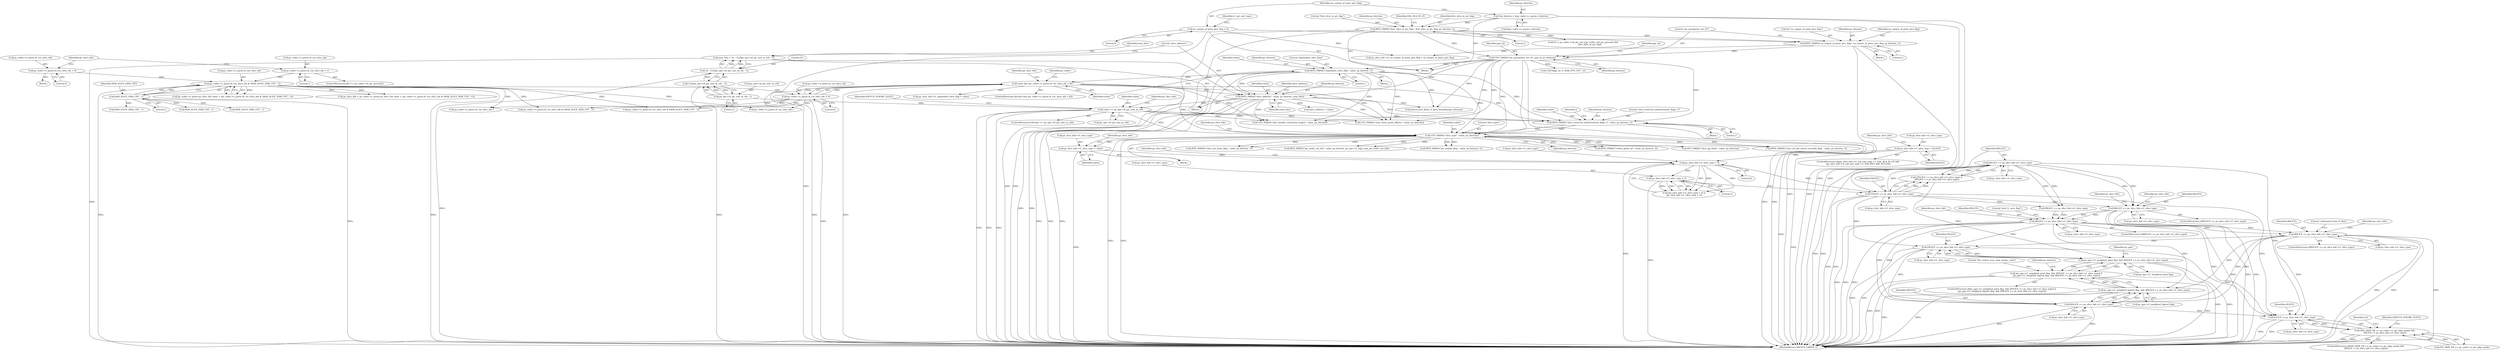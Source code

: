 digraph "0_Android_913d9e8d93d6b81bb8eac3fc2c1426651f5b259d@pointer" {
"1001224" [label="(Call,BSLICE == ps_slice_hdr->i1_slice_type)"];
"1001164" [label="(Call,BSLICE == ps_slice_hdr->i1_slice_type)"];
"1001159" [label="(Call,PSLICE == ps_slice_hdr->i1_slice_type)"];
"1000621" [label="(Call,ps_slice_hdr->i1_slice_type < 0)"];
"1000597" [label="(Call,ps_slice_hdr->i1_slice_type = value)"];
"1000593" [label="(Call,UEV_PARSE(\"slice_type\", value, ps_bitstrm))"];
"1000588" [label="(Call,BITS_PARSE(\"slice_reserved_undetermined_flag[ i ]\", value, ps_bitstrm, 1))"];
"1000538" [label="(Call,value >= ps_sps->i4_pic_size_in_ctb)"];
"1000529" [label="(Call,BITS_PARSE(\"slice_address\", value, ps_bitstrm, num_bits))"];
"1000429" [label="(Call,value && (ps_codec->s_parse.i4_cur_slice_idx > 0))"];
"1000423" [label="(Call,BITS_PARSE(\"dependent_slice_flag\", value, ps_bitstrm, 1))"];
"1000210" [label="(Call,UEV_PARSE(\"pic_parameter_set_id\", pps_id, ps_bitstrm))"];
"1000191" [label="(Call,BITS_PARSE(\"first_slice_in_pic_flag\", first_slice_in_pic_flag, ps_bitstrm, 1))"];
"1000148" [label="(Call,*ps_bitstrm = &ps_codec->s_parse.s_bitstrm)"];
"1000205" [label="(Call,BITS_PARSE(\"no_output_of_prior_pics_flag\", no_output_of_prior_pics_flag, ps_bitstrm, 1))"];
"1000160" [label="(Call,no_output_of_prior_pics_flag = 0)"];
"1000431" [label="(Call,ps_codec->s_parse.i4_cur_slice_idx > 0)"];
"1000406" [label="(Call,ps_codec->s_parse.i4_cur_slice_idx & (MAX_SLICE_HDR_CNT - 1))"];
"1000376" [label="(Call,ps_codec->s_parse.i4_cur_slice_idx = 0)"];
"1000391" [label="(Call,ps_codec->s_parse.i4_cur_slice_idx = 1)"];
"1000412" [label="(Call,MAX_SLICE_HDR_CNT - 1)"];
"1000519" [label="(Call,num_bits = 32 - CLZ(ps_sps->i4_pic_size_in_ctb - 1))"];
"1000521" [label="(Call,32 - CLZ(ps_sps->i4_pic_size_in_ctb - 1))"];
"1000523" [label="(Call,CLZ(ps_sps->i4_pic_size_in_ctb - 1))"];
"1000524" [label="(Call,ps_sps->i4_pic_size_in_ctb - 1)"];
"1000614" [label="(Call,ps_slice_hdr->i1_slice_type = ISLICE)"];
"1000626" [label="(Call,ps_slice_hdr->i1_slice_type > 2)"];
"1001297" [label="(Call,BSLICE == ps_slice_hdr->i1_slice_type)"];
"1001349" [label="(Call,BSLICE == ps_slice_hdr->i1_slice_type)"];
"1001414" [label="(Call,PSLICE == ps_slice_hdr->i1_slice_type)"];
"1001410" [label="(Call,ps_pps->i1_weighted_pred_flag  && (PSLICE == ps_slice_hdr->i1_slice_type))"];
"1001409" [label="(Call,(ps_pps->i1_weighted_pred_flag  && (PSLICE == ps_slice_hdr->i1_slice_type)) ||\n (ps_pps->i1_weighted_bipred_flag  && (BSLICE == ps_slice_hdr->i1_slice_type)))"];
"1001423" [label="(Call,BSLICE == ps_slice_hdr->i1_slice_type)"];
"1001419" [label="(Call,ps_pps->i1_weighted_bipred_flag  && (BSLICE == ps_slice_hdr->i1_slice_type))"];
"1002610" [label="(Call,ISLICE != ps_slice_hdr->i1_slice_type)"];
"1002604" [label="(Call,(IVD_SKIP_PB == ps_codec->e_pic_skip_mode) &&\n (ISLICE != ps_slice_hdr->i1_slice_type))"];
"1000519" [label="(Call,num_bits = 32 - CLZ(ps_sps->i4_pic_size_in_ctb - 1))"];
"1001408" [label="(ControlStructure,if((ps_pps->i1_weighted_pred_flag  && (PSLICE == ps_slice_hdr->i1_slice_type)) ||\n (ps_pps->i1_weighted_bipred_flag  && (BSLICE == ps_slice_hdr->i1_slice_type))))"];
"1000382" [label="(Literal,0)"];
"1001159" [label="(Call,PSLICE == ps_slice_hdr->i1_slice_type)"];
"1001416" [label="(Call,ps_slice_hdr->i1_slice_type)"];
"1002620" [label="(MethodReturn,IHEVCD_ERROR_T)"];
"1000391" [label="(Call,ps_codec->s_parse.i4_cur_slice_idx = 1)"];
"1001455" [label="(Call,SEV_PARSE(\"slice_qp_delta\", value, ps_bitstrm))"];
"1002605" [label="(Call,IVD_SKIP_PB == ps_codec->e_pic_skip_mode)"];
"1001158" [label="(Call,(PSLICE == ps_slice_hdr->i1_slice_type) ||\n (BSLICE == ps_slice_hdr->i1_slice_type))"];
"1000199" [label="(Identifier,NAL_BLA_W_LP)"];
"1000533" [label="(Identifier,num_bits)"];
"1000375" [label="(Block,)"];
"1000595" [label="(Identifier,value)"];
"1000590" [label="(Identifier,value)"];
"1000622" [label="(Call,ps_slice_hdr->i1_slice_type)"];
"1000207" [label="(Identifier,no_output_of_prior_pics_flag)"];
"1001421" [label="(Identifier,ps_pps)"];
"1000628" [label="(Identifier,ps_slice_hdr)"];
"1000191" [label="(Call,BITS_PARSE(\"first_slice_in_pic_flag\", first_slice_in_pic_flag, ps_bitstrm, 1))"];
"1000528" [label="(Literal,1)"];
"1000376" [label="(Call,ps_codec->s_parse.i4_cur_slice_idx = 0)"];
"1000555" [label="(Block,)"];
"1002604" [label="(Call,(IVD_SKIP_PB == ps_codec->e_pic_skip_mode) &&\n (ISLICE != ps_slice_hdr->i1_slice_type))"];
"1001410" [label="(Call,ps_pps->i1_weighted_pred_flag  && (PSLICE == ps_slice_hdr->i1_slice_type))"];
"1001170" [label="(Call,BITS_PARSE(\"num_ref_idx_active_override_flag\", value, ps_bitstrm, 1))"];
"1000377" [label="(Call,ps_codec->s_parse.i4_cur_slice_idx)"];
"1001164" [label="(Call,BSLICE == ps_slice_hdr->i1_slice_type)"];
"1001772" [label="(Call,ps_codec->s_parse.i4_cur_slice_idx--)"];
"1000161" [label="(Identifier,no_output_of_prior_pics_flag)"];
"1000532" [label="(Identifier,ps_bitstrm)"];
"1000586" [label="(Identifier,i)"];
"1000594" [label="(Literal,\"slice_type\")"];
"1002603" [label="(ControlStructure,if((IVD_SKIP_PB == ps_codec->e_pic_skip_mode) &&\n (ISLICE != ps_slice_hdr->i1_slice_type)))"];
"1001107" [label="(Call,BITS_PARSE(\"slice_sao_luma_flag\", value, ps_bitstrm, 1))"];
"1000601" [label="(Identifier,value)"];
"1001415" [label="(Identifier,PSLICE)"];
"1000162" [label="(Literal,0)"];
"1000517" [label="(Block,)"];
"1001423" [label="(Call,BSLICE == ps_slice_hdr->i1_slice_type)"];
"1000614" [label="(Call,ps_slice_hdr->i1_slice_type = ISLICE)"];
"1000615" [label="(Call,ps_slice_hdr->i1_slice_type)"];
"1000285" [label="(Call,(0 != ps_codec->u4_pic_cnt || ps_codec->i4_pic_present) &&\n                    first_slice_in_pic_flag)"];
"1000206" [label="(Literal,\"no_output_of_prior_pics_flag\")"];
"1000591" [label="(Identifier,ps_bitstrm)"];
"1000625" [label="(Literal,0)"];
"1002527" [label="(Call,MAX_SLICE_HDR_CNT - 1)"];
"1000683" [label="(Call,BITS_PARSE(\"pic_order_cnt_lsb\", value, ps_bitstrm, ps_sps->i1_log2_max_pic_order_cnt_lsb))"];
"1000437" [label="(Literal,0)"];
"1000530" [label="(Literal,\"slice_address\")"];
"1000502" [label="(Call,ps_slice_hdr->i1_no_output_of_prior_pics_flag = no_output_of_prior_pics_flag)"];
"1000620" [label="(Call,(ps_slice_hdr->i1_slice_type < 0) ||\n (ps_slice_hdr->i1_slice_type > 2))"];
"1000204" [label="(Block,)"];
"1001425" [label="(Call,ps_slice_hdr->i1_slice_type)"];
"1001165" [label="(Identifier,BSLICE)"];
"1000461" [label="(Call,ps_slice_hdr->i1_dependent_slice_flag = value)"];
"1000587" [label="(Block,)"];
"1000630" [label="(Literal,2)"];
"1002612" [label="(Call,ps_slice_hdr->i1_slice_type)"];
"1000212" [label="(Identifier,pps_id)"];
"1000205" [label="(Call,BITS_PARSE(\"no_output_of_prior_pics_flag\", no_output_of_prior_pics_flag, ps_bitstrm, 1))"];
"1000597" [label="(Call,ps_slice_hdr->i1_slice_type = value)"];
"1000413" [label="(Identifier,MAX_SLICE_HDR_CNT)"];
"1001226" [label="(Call,ps_slice_hdr->i1_slice_type)"];
"1001296" [label="(ControlStructure,if(BSLICE == ps_slice_hdr->i1_slice_type))"];
"1000422" [label="(Block,)"];
"1000428" [label="(ControlStructure,if(value && (ps_codec->s_parse.i4_cur_slice_idx > 0)))"];
"1000432" [label="(Call,ps_codec->s_parse.i4_cur_slice_idx)"];
"1000531" [label="(Identifier,value)"];
"1000623" [label="(Identifier,ps_slice_hdr)"];
"1001351" [label="(Call,ps_slice_hdr->i1_slice_type)"];
"1000150" [label="(Call,&ps_codec->s_parse.s_bitstrm)"];
"1000216" [label="(Call,CLIP3(pps_id, 0, MAX_PPS_CNT - 2))"];
"1001232" [label="(Identifier,ps_slice_hdr)"];
"1001430" [label="(Identifier,ps_bitstrm)"];
"1000165" [label="(Identifier,i1_nal_unit_type)"];
"1002521" [label="(Call,ps_codec->s_parse.i4_cur_slice_idx & (MAX_SLICE_HDR_CNT - 1))"];
"1000618" [label="(Identifier,ISLICE)"];
"1001424" [label="(Identifier,BSLICE)"];
"1000535" [label="(Identifier,slice_address)"];
"1001348" [label="(ControlStructure,if(BSLICE == ps_slice_hdr->i1_slice_type))"];
"1001411" [label="(Call,ps_pps->i1_weighted_pred_flag)"];
"1000209" [label="(Literal,1)"];
"1000593" [label="(Call,UEV_PARSE(\"slice_type\", value, ps_bitstrm))"];
"1001315" [label="(Identifier,ps_slice_hdr)"];
"1002017" [label="(Call,ihevcd_bits_flush_to_byte_boundary(ps_bitstrm))"];
"1000160" [label="(Call,no_output_of_prior_pics_flag = 0)"];
"1000589" [label="(Literal,\"slice_reserved_undetermined_flag[ i ]\")"];
"1001166" [label="(Call,ps_slice_hdr->i1_slice_type)"];
"1000430" [label="(Identifier,value)"];
"1000521" [label="(Call,32 - CLZ(ps_sps->i4_pic_size_in_ctb - 1))"];
"1000132" [label="(Block,)"];
"1001297" [label="(Call,BSLICE == ps_slice_hdr->i1_slice_type)"];
"1001299" [label="(Call,ps_slice_hdr->i1_slice_type)"];
"1000385" [label="(ControlStructure,if(0 == ps_codec->i4_pic_present))"];
"1000529" [label="(Call,BITS_PARSE(\"slice_address\", value, ps_bitstrm, num_bits))"];
"1002610" [label="(Call,ISLICE != ps_slice_hdr->i1_slice_type)"];
"1000463" [label="(Identifier,ps_slice_hdr)"];
"1000392" [label="(Call,ps_codec->s_parse.i4_cur_slice_idx)"];
"1000537" [label="(ControlStructure,if(value >= ps_sps->i4_pic_size_in_ctb))"];
"1000425" [label="(Identifier,value)"];
"1001419" [label="(Call,ps_pps->i1_weighted_bipred_flag  && (BSLICE == ps_slice_hdr->i1_slice_type))"];
"1000599" [label="(Identifier,ps_slice_hdr)"];
"1001225" [label="(Identifier,BSLICE)"];
"1000426" [label="(Identifier,ps_bitstrm)"];
"1000588" [label="(Call,BITS_PARSE(\"slice_reserved_undetermined_flag[ i ]\", value, ps_bitstrm, 1))"];
"1001350" [label="(Identifier,BSLICE)"];
"1000193" [label="(Identifier,first_slice_in_pic_flag)"];
"1000431" [label="(Call,ps_codec->s_parse.i4_cur_slice_idx > 0)"];
"1000520" [label="(Identifier,num_bits)"];
"1000407" [label="(Call,ps_codec->s_parse.i4_cur_slice_idx)"];
"1000208" [label="(Identifier,ps_bitstrm)"];
"1000211" [label="(Literal,\"pic_parameter_set_id\")"];
"1000406" [label="(Call,ps_codec->s_parse.i4_cur_slice_idx & (MAX_SLICE_HDR_CNT - 1))"];
"1000627" [label="(Call,ps_slice_hdr->i1_slice_type)"];
"1000626" [label="(Call,ps_slice_hdr->i1_slice_type > 2)"];
"1000400" [label="(Call,ps_codec->s_parse.ps_slice_hdr_base + (ps_codec->s_parse.i4_cur_slice_idx & (MAX_SLICE_HDR_CNT - 1)))"];
"1000192" [label="(Literal,\"first_slice_in_pic_flag\")"];
"1000195" [label="(Literal,1)"];
"1000210" [label="(Call,UEV_PARSE(\"pic_parameter_set_id\", pps_id, ps_bitstrm))"];
"1001160" [label="(Identifier,PSLICE)"];
"1000660" [label="(Call,BITS_PARSE(\"colour_plane_id\", value, ps_bitstrm, 2))"];
"1002611" [label="(Identifier,ISLICE)"];
"1001224" [label="(Call,BSLICE == ps_slice_hdr->i1_slice_type)"];
"1000423" [label="(Call,BITS_PARSE(\"dependent_slice_flag\", value, ps_bitstrm, 1))"];
"1000397" [label="(Literal,1)"];
"1000429" [label="(Call,value && (ps_codec->s_parse.i4_cur_slice_idx > 0))"];
"1001809" [label="(Call,MAX_SLICE_HDR_CNT - 1)"];
"1000399" [label="(Identifier,ps_slice_hdr)"];
"1001991" [label="(Call,UEV_PARSE(\"slice_header_extension_length\", value, ps_bitstrm))"];
"1001161" [label="(Call,ps_slice_hdr->i1_slice_type)"];
"1001356" [label="(Literal,\"collocated_from_l0_flag\")"];
"1001420" [label="(Call,ps_pps->i1_weighted_bipred_flag)"];
"1002619" [label="(Identifier,ret)"];
"1001369" [label="(Identifier,ps_slice_hdr)"];
"1001414" [label="(Call,PSLICE == ps_slice_hdr->i1_slice_type)"];
"1001239" [label="(Identifier,ps_slice_hdr)"];
"1000638" [label="(Call,BITS_PARSE(\"pic_output_flag\", value, ps_bitstrm, 1))"];
"1000539" [label="(Identifier,value)"];
"1001409" [label="(Call,(ps_pps->i1_weighted_pred_flag  && (PSLICE == ps_slice_hdr->i1_slice_type)) ||\n (ps_pps->i1_weighted_bipred_flag  && (BSLICE == ps_slice_hdr->i1_slice_type)))"];
"1001197" [label="(Call,BSLICE == ps_slice_hdr->i1_slice_type)"];
"1000602" [label="(ControlStructure,if((ps_slice_hdr->i1_nal_unit_type >= NAL_BLA_W_LP) &&\n (ps_slice_hdr->i1_nal_unit_type <= NAL_RSV_RAP_VCL23)))"];
"1000447" [label="(Call,MAX_SLICE_HDR_CNT - 1)"];
"1000525" [label="(Call,ps_sps->i4_pic_size_in_ctb)"];
"1000194" [label="(Identifier,ps_bitstrm)"];
"1001435" [label="(Literal,\"five_minus_max_num_merge_cand\")"];
"1000213" [label="(Identifier,ps_bitstrm)"];
"1000440" [label="(Identifier,ps_codec)"];
"1000534" [label="(Call,slice_address = value)"];
"1001298" [label="(Identifier,BSLICE)"];
"1001304" [label="(Literal,\"mvd_l1_zero_flag\")"];
"1000424" [label="(Literal,\"dependent_slice_flag\")"];
"1000427" [label="(Literal,1)"];
"1000553" [label="(Identifier,ps_slice_hdr)"];
"1000398" [label="(Call,ps_slice_hdr = ps_codec->s_parse.ps_slice_hdr_base + (ps_codec->s_parse.i4_cur_slice_idx & (MAX_SLICE_HDR_CNT - 1)))"];
"1000522" [label="(Literal,32)"];
"1000441" [label="(Call,ps_codec->s_parse.i4_cur_slice_idx & (MAX_SLICE_HDR_CNT - 1))"];
"1000621" [label="(Call,ps_slice_hdr->i1_slice_type < 0)"];
"1000540" [label="(Call,ps_sps->i4_pic_size_in_ctb)"];
"1001223" [label="(ControlStructure,if(BSLICE == ps_slice_hdr->i1_slice_type))"];
"1000149" [label="(Identifier,ps_bitstrm)"];
"1000524" [label="(Call,ps_sps->i4_pic_size_in_ctb - 1)"];
"1001884" [label="(Call,UEV_PARSE(\"num_entry_point_offsets\", value, ps_bitstrm))"];
"1000598" [label="(Call,ps_slice_hdr->i1_slice_type)"];
"1000544" [label="(Identifier,IHEVCD_IGNORE_SLICE)"];
"1000606" [label="(Identifier,ps_slice_hdr)"];
"1000592" [label="(Literal,1)"];
"1000596" [label="(Identifier,ps_bitstrm)"];
"1001349" [label="(Call,BSLICE == ps_slice_hdr->i1_slice_type)"];
"1000538" [label="(Call,value >= ps_sps->i4_pic_size_in_ctb)"];
"1000414" [label="(Literal,1)"];
"1000148" [label="(Call,*ps_bitstrm = &ps_codec->s_parse.s_bitstrm)"];
"1000523" [label="(Call,CLZ(ps_sps->i4_pic_size_in_ctb - 1))"];
"1001713" [label="(Call,ps_codec->s_parse.i4_cur_slice_idx--)"];
"1000412" [label="(Call,MAX_SLICE_HDR_CNT - 1)"];
"1002617" [label="(Identifier,IHEVCD_IGNORE_SLICE)"];
"1000215" [label="(Identifier,pps_id)"];
"1001224" -> "1001223"  [label="AST: "];
"1001224" -> "1001226"  [label="CFG: "];
"1001225" -> "1001224"  [label="AST: "];
"1001226" -> "1001224"  [label="AST: "];
"1001232" -> "1001224"  [label="CFG: "];
"1001239" -> "1001224"  [label="CFG: "];
"1001224" -> "1002620"  [label="DDG: "];
"1001224" -> "1002620"  [label="DDG: "];
"1001224" -> "1002620"  [label="DDG: "];
"1001164" -> "1001224"  [label="DDG: "];
"1001164" -> "1001224"  [label="DDG: "];
"1001159" -> "1001224"  [label="DDG: "];
"1001224" -> "1001297"  [label="DDG: "];
"1001224" -> "1001297"  [label="DDG: "];
"1001164" -> "1001158"  [label="AST: "];
"1001164" -> "1001166"  [label="CFG: "];
"1001165" -> "1001164"  [label="AST: "];
"1001166" -> "1001164"  [label="AST: "];
"1001158" -> "1001164"  [label="CFG: "];
"1001164" -> "1002620"  [label="DDG: "];
"1001164" -> "1002620"  [label="DDG: "];
"1001164" -> "1001158"  [label="DDG: "];
"1001164" -> "1001158"  [label="DDG: "];
"1001159" -> "1001164"  [label="DDG: "];
"1001164" -> "1001197"  [label="DDG: "];
"1001164" -> "1001197"  [label="DDG: "];
"1001164" -> "1002610"  [label="DDG: "];
"1001159" -> "1001158"  [label="AST: "];
"1001159" -> "1001161"  [label="CFG: "];
"1001160" -> "1001159"  [label="AST: "];
"1001161" -> "1001159"  [label="AST: "];
"1001165" -> "1001159"  [label="CFG: "];
"1001158" -> "1001159"  [label="CFG: "];
"1001159" -> "1002620"  [label="DDG: "];
"1001159" -> "1002620"  [label="DDG: "];
"1001159" -> "1001158"  [label="DDG: "];
"1001159" -> "1001158"  [label="DDG: "];
"1000621" -> "1001159"  [label="DDG: "];
"1000626" -> "1001159"  [label="DDG: "];
"1001159" -> "1001197"  [label="DDG: "];
"1001159" -> "1001414"  [label="DDG: "];
"1001159" -> "1002610"  [label="DDG: "];
"1000621" -> "1000620"  [label="AST: "];
"1000621" -> "1000625"  [label="CFG: "];
"1000622" -> "1000621"  [label="AST: "];
"1000625" -> "1000621"  [label="AST: "];
"1000628" -> "1000621"  [label="CFG: "];
"1000620" -> "1000621"  [label="CFG: "];
"1000621" -> "1002620"  [label="DDG: "];
"1000621" -> "1000620"  [label="DDG: "];
"1000621" -> "1000620"  [label="DDG: "];
"1000597" -> "1000621"  [label="DDG: "];
"1000614" -> "1000621"  [label="DDG: "];
"1000621" -> "1000626"  [label="DDG: "];
"1000597" -> "1000555"  [label="AST: "];
"1000597" -> "1000601"  [label="CFG: "];
"1000598" -> "1000597"  [label="AST: "];
"1000601" -> "1000597"  [label="AST: "];
"1000606" -> "1000597"  [label="CFG: "];
"1000597" -> "1002620"  [label="DDG: "];
"1000593" -> "1000597"  [label="DDG: "];
"1000593" -> "1000555"  [label="AST: "];
"1000593" -> "1000596"  [label="CFG: "];
"1000594" -> "1000593"  [label="AST: "];
"1000595" -> "1000593"  [label="AST: "];
"1000596" -> "1000593"  [label="AST: "];
"1000599" -> "1000593"  [label="CFG: "];
"1000593" -> "1002620"  [label="DDG: "];
"1000593" -> "1002620"  [label="DDG: "];
"1000588" -> "1000593"  [label="DDG: "];
"1000588" -> "1000593"  [label="DDG: "];
"1000538" -> "1000593"  [label="DDG: "];
"1000429" -> "1000593"  [label="DDG: "];
"1000423" -> "1000593"  [label="DDG: "];
"1000210" -> "1000593"  [label="DDG: "];
"1000529" -> "1000593"  [label="DDG: "];
"1000593" -> "1000638"  [label="DDG: "];
"1000593" -> "1000638"  [label="DDG: "];
"1000593" -> "1000660"  [label="DDG: "];
"1000593" -> "1000660"  [label="DDG: "];
"1000593" -> "1000683"  [label="DDG: "];
"1000593" -> "1000683"  [label="DDG: "];
"1000593" -> "1001107"  [label="DDG: "];
"1000593" -> "1001107"  [label="DDG: "];
"1000593" -> "1001170"  [label="DDG: "];
"1000593" -> "1001170"  [label="DDG: "];
"1000593" -> "1001455"  [label="DDG: "];
"1000593" -> "1001455"  [label="DDG: "];
"1000588" -> "1000587"  [label="AST: "];
"1000588" -> "1000592"  [label="CFG: "];
"1000589" -> "1000588"  [label="AST: "];
"1000590" -> "1000588"  [label="AST: "];
"1000591" -> "1000588"  [label="AST: "];
"1000592" -> "1000588"  [label="AST: "];
"1000586" -> "1000588"  [label="CFG: "];
"1000588" -> "1002620"  [label="DDG: "];
"1000538" -> "1000588"  [label="DDG: "];
"1000429" -> "1000588"  [label="DDG: "];
"1000423" -> "1000588"  [label="DDG: "];
"1000210" -> "1000588"  [label="DDG: "];
"1000529" -> "1000588"  [label="DDG: "];
"1000538" -> "1000537"  [label="AST: "];
"1000538" -> "1000540"  [label="CFG: "];
"1000539" -> "1000538"  [label="AST: "];
"1000540" -> "1000538"  [label="AST: "];
"1000544" -> "1000538"  [label="CFG: "];
"1000553" -> "1000538"  [label="CFG: "];
"1000538" -> "1002620"  [label="DDG: "];
"1000538" -> "1002620"  [label="DDG: "];
"1000538" -> "1002620"  [label="DDG: "];
"1000529" -> "1000538"  [label="DDG: "];
"1000524" -> "1000538"  [label="DDG: "];
"1000538" -> "1001884"  [label="DDG: "];
"1000538" -> "1001991"  [label="DDG: "];
"1000529" -> "1000517"  [label="AST: "];
"1000529" -> "1000533"  [label="CFG: "];
"1000530" -> "1000529"  [label="AST: "];
"1000531" -> "1000529"  [label="AST: "];
"1000532" -> "1000529"  [label="AST: "];
"1000533" -> "1000529"  [label="AST: "];
"1000535" -> "1000529"  [label="CFG: "];
"1000529" -> "1002620"  [label="DDG: "];
"1000529" -> "1002620"  [label="DDG: "];
"1000529" -> "1002620"  [label="DDG: "];
"1000429" -> "1000529"  [label="DDG: "];
"1000423" -> "1000529"  [label="DDG: "];
"1000210" -> "1000529"  [label="DDG: "];
"1000519" -> "1000529"  [label="DDG: "];
"1000529" -> "1000534"  [label="DDG: "];
"1000529" -> "1001884"  [label="DDG: "];
"1000529" -> "1001991"  [label="DDG: "];
"1000529" -> "1002017"  [label="DDG: "];
"1000429" -> "1000428"  [label="AST: "];
"1000429" -> "1000430"  [label="CFG: "];
"1000429" -> "1000431"  [label="CFG: "];
"1000430" -> "1000429"  [label="AST: "];
"1000431" -> "1000429"  [label="AST: "];
"1000440" -> "1000429"  [label="CFG: "];
"1000463" -> "1000429"  [label="CFG: "];
"1000429" -> "1002620"  [label="DDG: "];
"1000429" -> "1002620"  [label="DDG: "];
"1000423" -> "1000429"  [label="DDG: "];
"1000431" -> "1000429"  [label="DDG: "];
"1000431" -> "1000429"  [label="DDG: "];
"1000429" -> "1000461"  [label="DDG: "];
"1000429" -> "1001884"  [label="DDG: "];
"1000429" -> "1001991"  [label="DDG: "];
"1000423" -> "1000422"  [label="AST: "];
"1000423" -> "1000427"  [label="CFG: "];
"1000424" -> "1000423"  [label="AST: "];
"1000425" -> "1000423"  [label="AST: "];
"1000426" -> "1000423"  [label="AST: "];
"1000427" -> "1000423"  [label="AST: "];
"1000430" -> "1000423"  [label="CFG: "];
"1000423" -> "1002620"  [label="DDG: "];
"1000423" -> "1002620"  [label="DDG: "];
"1000210" -> "1000423"  [label="DDG: "];
"1000423" -> "1001884"  [label="DDG: "];
"1000423" -> "1001991"  [label="DDG: "];
"1000423" -> "1002017"  [label="DDG: "];
"1000210" -> "1000132"  [label="AST: "];
"1000210" -> "1000213"  [label="CFG: "];
"1000211" -> "1000210"  [label="AST: "];
"1000212" -> "1000210"  [label="AST: "];
"1000213" -> "1000210"  [label="AST: "];
"1000215" -> "1000210"  [label="CFG: "];
"1000210" -> "1002620"  [label="DDG: "];
"1000210" -> "1002620"  [label="DDG: "];
"1000191" -> "1000210"  [label="DDG: "];
"1000205" -> "1000210"  [label="DDG: "];
"1000210" -> "1000216"  [label="DDG: "];
"1000210" -> "1001884"  [label="DDG: "];
"1000210" -> "1001991"  [label="DDG: "];
"1000210" -> "1002017"  [label="DDG: "];
"1000191" -> "1000132"  [label="AST: "];
"1000191" -> "1000195"  [label="CFG: "];
"1000192" -> "1000191"  [label="AST: "];
"1000193" -> "1000191"  [label="AST: "];
"1000194" -> "1000191"  [label="AST: "];
"1000195" -> "1000191"  [label="AST: "];
"1000199" -> "1000191"  [label="CFG: "];
"1000191" -> "1002620"  [label="DDG: "];
"1000191" -> "1002620"  [label="DDG: "];
"1000148" -> "1000191"  [label="DDG: "];
"1000191" -> "1000205"  [label="DDG: "];
"1000191" -> "1000285"  [label="DDG: "];
"1000148" -> "1000132"  [label="AST: "];
"1000148" -> "1000150"  [label="CFG: "];
"1000149" -> "1000148"  [label="AST: "];
"1000150" -> "1000148"  [label="AST: "];
"1000161" -> "1000148"  [label="CFG: "];
"1000148" -> "1002620"  [label="DDG: "];
"1000148" -> "1002620"  [label="DDG: "];
"1000205" -> "1000204"  [label="AST: "];
"1000205" -> "1000209"  [label="CFG: "];
"1000206" -> "1000205"  [label="AST: "];
"1000207" -> "1000205"  [label="AST: "];
"1000208" -> "1000205"  [label="AST: "];
"1000209" -> "1000205"  [label="AST: "];
"1000211" -> "1000205"  [label="CFG: "];
"1000205" -> "1002620"  [label="DDG: "];
"1000205" -> "1002620"  [label="DDG: "];
"1000160" -> "1000205"  [label="DDG: "];
"1000205" -> "1000502"  [label="DDG: "];
"1000160" -> "1000132"  [label="AST: "];
"1000160" -> "1000162"  [label="CFG: "];
"1000161" -> "1000160"  [label="AST: "];
"1000162" -> "1000160"  [label="AST: "];
"1000165" -> "1000160"  [label="CFG: "];
"1000160" -> "1002620"  [label="DDG: "];
"1000160" -> "1000502"  [label="DDG: "];
"1000431" -> "1000437"  [label="CFG: "];
"1000432" -> "1000431"  [label="AST: "];
"1000437" -> "1000431"  [label="AST: "];
"1000431" -> "1002620"  [label="DDG: "];
"1000406" -> "1000431"  [label="DDG: "];
"1000431" -> "1000441"  [label="DDG: "];
"1000431" -> "1001713"  [label="DDG: "];
"1000431" -> "1001772"  [label="DDG: "];
"1000431" -> "1002521"  [label="DDG: "];
"1000406" -> "1000400"  [label="AST: "];
"1000406" -> "1000412"  [label="CFG: "];
"1000407" -> "1000406"  [label="AST: "];
"1000412" -> "1000406"  [label="AST: "];
"1000400" -> "1000406"  [label="CFG: "];
"1000406" -> "1002620"  [label="DDG: "];
"1000406" -> "1002620"  [label="DDG: "];
"1000406" -> "1000398"  [label="DDG: "];
"1000406" -> "1000398"  [label="DDG: "];
"1000406" -> "1000400"  [label="DDG: "];
"1000406" -> "1000400"  [label="DDG: "];
"1000376" -> "1000406"  [label="DDG: "];
"1000391" -> "1000406"  [label="DDG: "];
"1000412" -> "1000406"  [label="DDG: "];
"1000412" -> "1000406"  [label="DDG: "];
"1000406" -> "1000441"  [label="DDG: "];
"1000406" -> "1001713"  [label="DDG: "];
"1000406" -> "1001772"  [label="DDG: "];
"1000406" -> "1002521"  [label="DDG: "];
"1000376" -> "1000375"  [label="AST: "];
"1000376" -> "1000382"  [label="CFG: "];
"1000377" -> "1000376"  [label="AST: "];
"1000382" -> "1000376"  [label="AST: "];
"1000399" -> "1000376"  [label="CFG: "];
"1000391" -> "1000385"  [label="AST: "];
"1000391" -> "1000397"  [label="CFG: "];
"1000392" -> "1000391"  [label="AST: "];
"1000397" -> "1000391"  [label="AST: "];
"1000399" -> "1000391"  [label="CFG: "];
"1000412" -> "1000414"  [label="CFG: "];
"1000413" -> "1000412"  [label="AST: "];
"1000414" -> "1000412"  [label="AST: "];
"1000412" -> "1002620"  [label="DDG: "];
"1000412" -> "1000447"  [label="DDG: "];
"1000412" -> "1001809"  [label="DDG: "];
"1000412" -> "1002527"  [label="DDG: "];
"1000519" -> "1000517"  [label="AST: "];
"1000519" -> "1000521"  [label="CFG: "];
"1000520" -> "1000519"  [label="AST: "];
"1000521" -> "1000519"  [label="AST: "];
"1000530" -> "1000519"  [label="CFG: "];
"1000519" -> "1002620"  [label="DDG: "];
"1000521" -> "1000519"  [label="DDG: "];
"1000521" -> "1000519"  [label="DDG: "];
"1000521" -> "1000523"  [label="CFG: "];
"1000522" -> "1000521"  [label="AST: "];
"1000523" -> "1000521"  [label="AST: "];
"1000521" -> "1002620"  [label="DDG: "];
"1000523" -> "1000521"  [label="DDG: "];
"1000523" -> "1000524"  [label="CFG: "];
"1000524" -> "1000523"  [label="AST: "];
"1000523" -> "1002620"  [label="DDG: "];
"1000524" -> "1000523"  [label="DDG: "];
"1000524" -> "1000523"  [label="DDG: "];
"1000524" -> "1000528"  [label="CFG: "];
"1000525" -> "1000524"  [label="AST: "];
"1000528" -> "1000524"  [label="AST: "];
"1000614" -> "1000602"  [label="AST: "];
"1000614" -> "1000618"  [label="CFG: "];
"1000615" -> "1000614"  [label="AST: "];
"1000618" -> "1000614"  [label="AST: "];
"1000623" -> "1000614"  [label="CFG: "];
"1000614" -> "1002620"  [label="DDG: "];
"1000626" -> "1000620"  [label="AST: "];
"1000626" -> "1000630"  [label="CFG: "];
"1000627" -> "1000626"  [label="AST: "];
"1000630" -> "1000626"  [label="AST: "];
"1000620" -> "1000626"  [label="CFG: "];
"1000626" -> "1002620"  [label="DDG: "];
"1000626" -> "1000620"  [label="DDG: "];
"1000626" -> "1000620"  [label="DDG: "];
"1001297" -> "1001296"  [label="AST: "];
"1001297" -> "1001299"  [label="CFG: "];
"1001298" -> "1001297"  [label="AST: "];
"1001299" -> "1001297"  [label="AST: "];
"1001304" -> "1001297"  [label="CFG: "];
"1001315" -> "1001297"  [label="CFG: "];
"1001297" -> "1002620"  [label="DDG: "];
"1001297" -> "1002620"  [label="DDG: "];
"1001297" -> "1002620"  [label="DDG: "];
"1001197" -> "1001297"  [label="DDG: "];
"1001197" -> "1001297"  [label="DDG: "];
"1001297" -> "1001349"  [label="DDG: "];
"1001297" -> "1001349"  [label="DDG: "];
"1001297" -> "1001414"  [label="DDG: "];
"1001297" -> "1001419"  [label="DDG: "];
"1001297" -> "1001423"  [label="DDG: "];
"1001297" -> "1001423"  [label="DDG: "];
"1001297" -> "1002610"  [label="DDG: "];
"1001349" -> "1001348"  [label="AST: "];
"1001349" -> "1001351"  [label="CFG: "];
"1001350" -> "1001349"  [label="AST: "];
"1001351" -> "1001349"  [label="AST: "];
"1001356" -> "1001349"  [label="CFG: "];
"1001369" -> "1001349"  [label="CFG: "];
"1001349" -> "1002620"  [label="DDG: "];
"1001349" -> "1002620"  [label="DDG: "];
"1001349" -> "1002620"  [label="DDG: "];
"1001349" -> "1001414"  [label="DDG: "];
"1001349" -> "1001419"  [label="DDG: "];
"1001349" -> "1001423"  [label="DDG: "];
"1001349" -> "1001423"  [label="DDG: "];
"1001349" -> "1002610"  [label="DDG: "];
"1001414" -> "1001410"  [label="AST: "];
"1001414" -> "1001416"  [label="CFG: "];
"1001415" -> "1001414"  [label="AST: "];
"1001416" -> "1001414"  [label="AST: "];
"1001410" -> "1001414"  [label="CFG: "];
"1001414" -> "1002620"  [label="DDG: "];
"1001414" -> "1002620"  [label="DDG: "];
"1001414" -> "1001410"  [label="DDG: "];
"1001414" -> "1001410"  [label="DDG: "];
"1001414" -> "1001423"  [label="DDG: "];
"1001414" -> "1002610"  [label="DDG: "];
"1001410" -> "1001409"  [label="AST: "];
"1001410" -> "1001411"  [label="CFG: "];
"1001411" -> "1001410"  [label="AST: "];
"1001421" -> "1001410"  [label="CFG: "];
"1001409" -> "1001410"  [label="CFG: "];
"1001410" -> "1002620"  [label="DDG: "];
"1001410" -> "1002620"  [label="DDG: "];
"1001410" -> "1001409"  [label="DDG: "];
"1001410" -> "1001409"  [label="DDG: "];
"1001158" -> "1001410"  [label="DDG: "];
"1001409" -> "1001408"  [label="AST: "];
"1001409" -> "1001419"  [label="CFG: "];
"1001419" -> "1001409"  [label="AST: "];
"1001430" -> "1001409"  [label="CFG: "];
"1001435" -> "1001409"  [label="CFG: "];
"1001409" -> "1002620"  [label="DDG: "];
"1001409" -> "1002620"  [label="DDG: "];
"1001409" -> "1002620"  [label="DDG: "];
"1001419" -> "1001409"  [label="DDG: "];
"1001419" -> "1001409"  [label="DDG: "];
"1001423" -> "1001419"  [label="AST: "];
"1001423" -> "1001425"  [label="CFG: "];
"1001424" -> "1001423"  [label="AST: "];
"1001425" -> "1001423"  [label="AST: "];
"1001419" -> "1001423"  [label="CFG: "];
"1001423" -> "1002620"  [label="DDG: "];
"1001423" -> "1002620"  [label="DDG: "];
"1001423" -> "1001419"  [label="DDG: "];
"1001423" -> "1001419"  [label="DDG: "];
"1001423" -> "1002610"  [label="DDG: "];
"1001419" -> "1001420"  [label="CFG: "];
"1001420" -> "1001419"  [label="AST: "];
"1001419" -> "1002620"  [label="DDG: "];
"1001419" -> "1002620"  [label="DDG: "];
"1002610" -> "1002604"  [label="AST: "];
"1002610" -> "1002612"  [label="CFG: "];
"1002611" -> "1002610"  [label="AST: "];
"1002612" -> "1002610"  [label="AST: "];
"1002604" -> "1002610"  [label="CFG: "];
"1002610" -> "1002620"  [label="DDG: "];
"1002610" -> "1002620"  [label="DDG: "];
"1002610" -> "1002604"  [label="DDG: "];
"1002610" -> "1002604"  [label="DDG: "];
"1002604" -> "1002603"  [label="AST: "];
"1002604" -> "1002605"  [label="CFG: "];
"1002605" -> "1002604"  [label="AST: "];
"1002617" -> "1002604"  [label="CFG: "];
"1002619" -> "1002604"  [label="CFG: "];
"1002604" -> "1002620"  [label="DDG: "];
"1002604" -> "1002620"  [label="DDG: "];
"1002604" -> "1002620"  [label="DDG: "];
"1002605" -> "1002604"  [label="DDG: "];
"1002605" -> "1002604"  [label="DDG: "];
}
